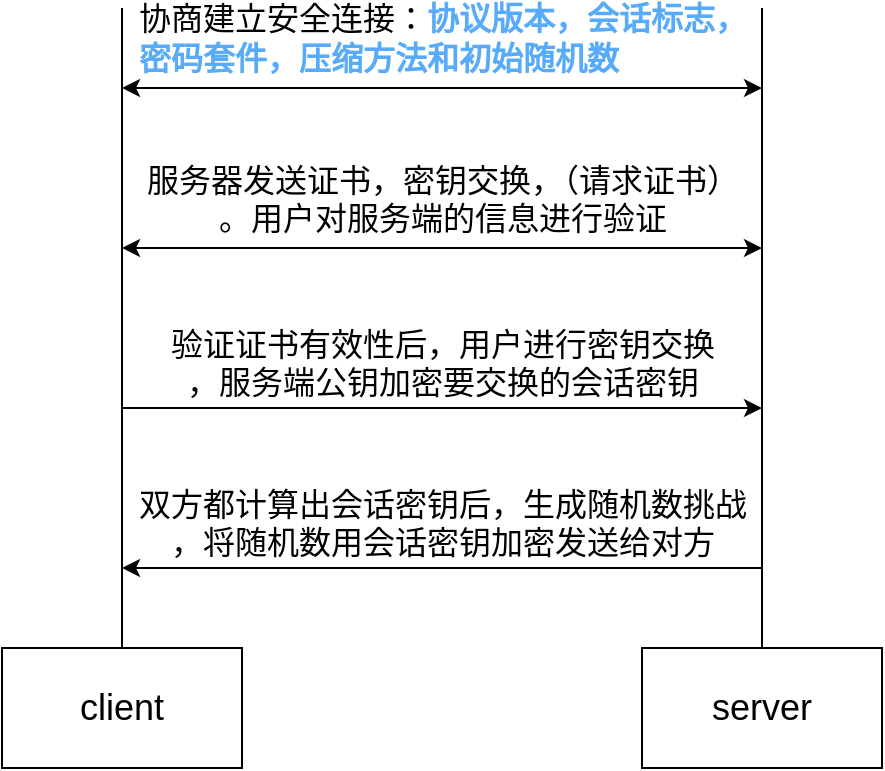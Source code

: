 <mxfile version="14.1.4" type="github">
  <diagram id="JzjrRkpdsAUtmk61N8On" name="第 1 页">
    <mxGraphModel dx="782" dy="446" grid="1" gridSize="10" guides="1" tooltips="1" connect="1" arrows="1" fold="1" page="1" pageScale="1" pageWidth="827" pageHeight="1169" math="0" shadow="0">
      <root>
        <mxCell id="0" />
        <mxCell id="1" parent="0" />
        <mxCell id="w-EE96jTvqOOXP6kagBp-1" value="&lt;font style=&quot;font-size: 18px&quot;&gt;server&lt;/font&gt;" style="rounded=0;whiteSpace=wrap;html=1;" vertex="1" parent="1">
          <mxGeometry x="380" y="360" width="120" height="60" as="geometry" />
        </mxCell>
        <mxCell id="w-EE96jTvqOOXP6kagBp-2" value="&lt;font style=&quot;font-size: 18px&quot;&gt;client&lt;/font&gt;" style="rounded=0;whiteSpace=wrap;html=1;" vertex="1" parent="1">
          <mxGeometry x="60" y="360" width="120" height="60" as="geometry" />
        </mxCell>
        <mxCell id="w-EE96jTvqOOXP6kagBp-3" value="" style="endArrow=none;html=1;" edge="1" parent="1">
          <mxGeometry width="50" height="50" relative="1" as="geometry">
            <mxPoint x="440" y="360" as="sourcePoint" />
            <mxPoint x="440" y="40" as="targetPoint" />
          </mxGeometry>
        </mxCell>
        <mxCell id="w-EE96jTvqOOXP6kagBp-4" value="" style="endArrow=none;html=1;" edge="1" parent="1">
          <mxGeometry width="50" height="50" relative="1" as="geometry">
            <mxPoint x="120" y="360" as="sourcePoint" />
            <mxPoint x="120" y="40" as="targetPoint" />
          </mxGeometry>
        </mxCell>
        <mxCell id="w-EE96jTvqOOXP6kagBp-5" value="&lt;p style=&quot;margin-top: 0pt ; margin-bottom: 0pt ; margin-left: 0in ; text-align: left ; direction: ltr ; unicode-bidi: embed ; word-break: normal ; font-size: 16px&quot;&gt;&lt;span&gt;协商建立安全连接：&lt;/span&gt;&lt;span style=&quot;color: rgb(87 , 171 , 248) ; font-weight: bold&quot;&gt;协议&lt;/span&gt;&lt;span style=&quot;font-size: 16px ; color: rgb(87 , 171 , 248) ; font-weight: bold&quot;&gt;版本，&lt;/span&gt;&lt;span style=&quot;color: rgb(87 , 171 , 248) ; font-weight: bold&quot;&gt;会话标志，&lt;/span&gt;&lt;/p&gt;&lt;p style=&quot;margin-top: 0pt ; margin-bottom: 0pt ; margin-left: 0in ; text-align: left ; direction: ltr ; unicode-bidi: embed ; word-break: normal ; font-size: 16px&quot;&gt;&lt;span style=&quot;color: rgb(87 , 171 , 248) ; font-weight: bold&quot;&gt;密码套件，压缩方法和初始随机数&lt;/span&gt;&lt;/p&gt;" style="text;html=1;align=center;verticalAlign=middle;resizable=0;points=[];autosize=1;" vertex="1" parent="1">
          <mxGeometry x="120" y="40" width="320" height="30" as="geometry" />
        </mxCell>
        <mxCell id="w-EE96jTvqOOXP6kagBp-6" value="" style="endArrow=classic;startArrow=classic;html=1;" edge="1" parent="1">
          <mxGeometry width="50" height="50" relative="1" as="geometry">
            <mxPoint x="120" y="80" as="sourcePoint" />
            <mxPoint x="440" y="80" as="targetPoint" />
          </mxGeometry>
        </mxCell>
        <mxCell id="w-EE96jTvqOOXP6kagBp-7" value="" style="endArrow=classic;startArrow=classic;html=1;" edge="1" parent="1">
          <mxGeometry width="50" height="50" relative="1" as="geometry">
            <mxPoint x="120" y="160" as="sourcePoint" />
            <mxPoint x="440" y="160" as="targetPoint" />
          </mxGeometry>
        </mxCell>
        <mxCell id="w-EE96jTvqOOXP6kagBp-8" value="&lt;div style=&quot;font-size: 16px&quot;&gt;&lt;font style=&quot;font-size: 16px&quot;&gt;服务器发送证书，密钥交换，（请求证书）&lt;/font&gt;&lt;/div&gt;&lt;div style=&quot;font-size: 16px&quot;&gt;&lt;font style=&quot;font-size: 16px&quot;&gt;。&lt;/font&gt;&lt;span&gt;用户对服务端的信息进行验证&lt;/span&gt;&lt;/div&gt;&lt;div style=&quot;font-size: 16px&quot;&gt;&lt;br&gt;&lt;/div&gt;" style="text;html=1;align=center;verticalAlign=middle;resizable=0;points=[];autosize=1;" vertex="1" parent="1">
          <mxGeometry x="120" y="120" width="320" height="50" as="geometry" />
        </mxCell>
        <mxCell id="w-EE96jTvqOOXP6kagBp-9" value="" style="endArrow=classic;html=1;" edge="1" parent="1">
          <mxGeometry width="50" height="50" relative="1" as="geometry">
            <mxPoint x="120" y="240" as="sourcePoint" />
            <mxPoint x="440" y="240" as="targetPoint" />
          </mxGeometry>
        </mxCell>
        <mxCell id="w-EE96jTvqOOXP6kagBp-10" value="&lt;div style=&quot;font-size: 16px&quot;&gt;&lt;font style=&quot;font-size: 16px&quot;&gt;验证证书有效性后，用户进行密钥交换&lt;/font&gt;&lt;/div&gt;&lt;div style=&quot;font-size: 16px&quot;&gt;&lt;font style=&quot;font-size: 16px&quot;&gt;，服务端公钥加密要交换的会话密钥&lt;/font&gt;&lt;/div&gt;&lt;div&gt;&lt;br&gt;&lt;/div&gt;" style="text;html=1;align=center;verticalAlign=middle;resizable=0;points=[];autosize=1;" vertex="1" parent="1">
          <mxGeometry x="135" y="200" width="290" height="50" as="geometry" />
        </mxCell>
        <mxCell id="w-EE96jTvqOOXP6kagBp-11" value="" style="endArrow=classic;html=1;" edge="1" parent="1">
          <mxGeometry width="50" height="50" relative="1" as="geometry">
            <mxPoint x="440" y="320" as="sourcePoint" />
            <mxPoint x="120" y="320" as="targetPoint" />
          </mxGeometry>
        </mxCell>
        <mxCell id="w-EE96jTvqOOXP6kagBp-12" value="&lt;div style=&quot;font-size: 16px&quot;&gt;&lt;font style=&quot;font-size: 16px&quot;&gt;双方都计算出会话密钥后，生成随机数挑战&lt;/font&gt;&lt;/div&gt;&lt;div style=&quot;font-size: 16px&quot;&gt;&lt;font style=&quot;font-size: 16px&quot;&gt;，将随机数用会话密钥加密发送给对方&lt;/font&gt;&lt;/div&gt;&lt;div&gt;&lt;br&gt;&lt;/div&gt;" style="text;html=1;align=center;verticalAlign=middle;resizable=0;points=[];autosize=1;" vertex="1" parent="1">
          <mxGeometry x="120" y="280" width="320" height="50" as="geometry" />
        </mxCell>
      </root>
    </mxGraphModel>
  </diagram>
</mxfile>
